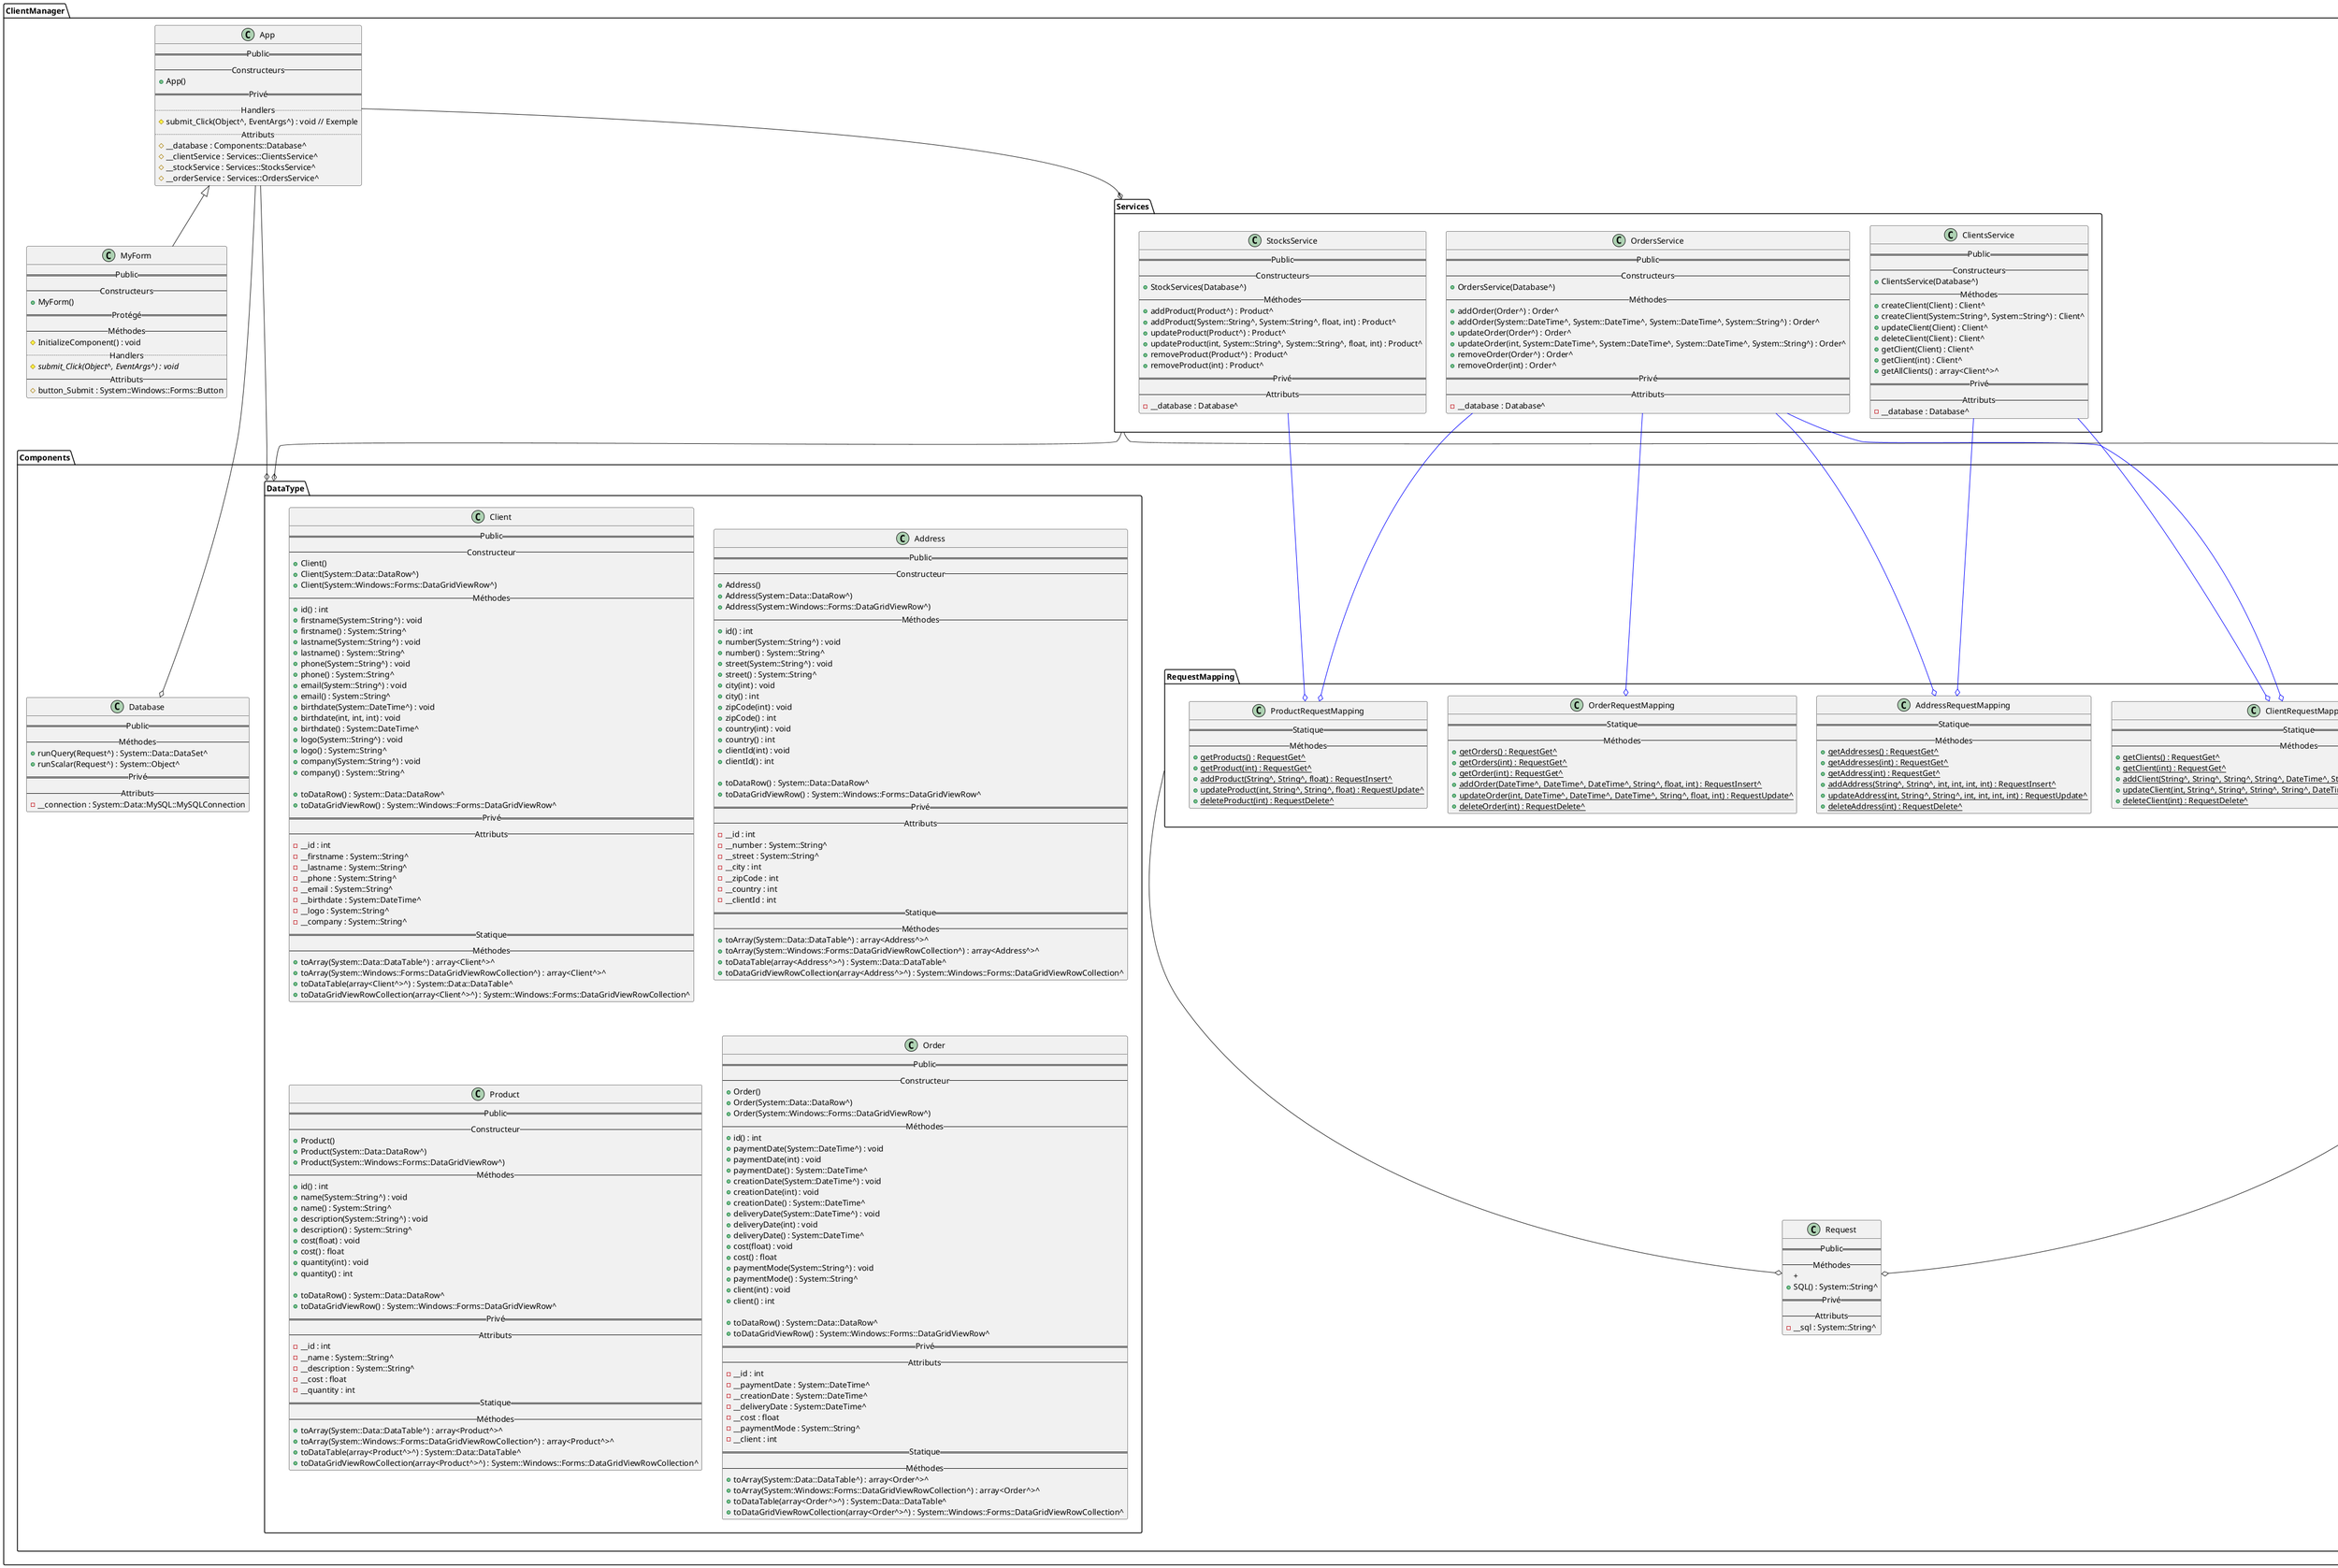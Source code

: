 @startuml Diagramme de classe

set namespaceSeparator ::
' skinparam Linetype ortho

namespace ClientManager {

    class App {
        == Public ==
        -- Constructeurs --
        + App()
        == Privé ==
        .. Handlers ..
        # submit_Click(Object^, EventArgs^) : void // Exemple
        .. Attributs ..
        # __database : Components::Database^
        # __clientService : Services::ClientsService^
        # __stockService : Services::StocksService^
        # __orderService : Services::OrdersService^
    }
    class MyForm {
        == Public ==
        -- Constructeurs --
        + MyForm()
        == Protégé ==
        -- Méthodes --
        # InitializeComponent() : void
        .. Handlers ..
        # {abstract} submit_Click(Object^, EventArgs^) : void
        -- Attributs --
        # button_Submit : System::Windows::Forms::Button
    }

    namespace Components {

        namespace DataType {

            class Client {
                == Public ==
                -- Constructeur --
                + Client()
                + Client(System::Data::DataRow^)
                + Client(System::Windows::Forms::DataGridViewRow^)
                -- Méthodes --
                + id() : int
                + firstname(System::String^) : void
                + firstname() : System::String^
                + lastname(System::String^) : void
                + lastname() : System::String^
                + phone(System::String^) : void
                + phone() : System::String^
                + email(System::String^) : void
                + email() : System::String^
                + birthdate(System::DateTime^) : void
                + birthdate(int, int, int) : void
                + birthdate() : System::DateTime^
                + logo(System::String^) : void
                + logo() : System::String^
                + company(System::String^) : void
                + company() : System::String^

                + toDataRow() : System::Data::DataRow^
                + toDataGridViewRow() : System::Windows::Forms::DataGridViewRow^
                == Privé ==
                -- Attributs --
                - __id : int
                - __firstname : System::String^
                - __lastname : System::String^
                - __phone : System::String^
                - __email : System::String^
                - __birthdate : System::DateTime^
                - __logo : System::String^
                - __company : System::String^
                == Statique ==
                -- Méthodes --
                + toArray(System::Data::DataTable^) : array<Client^>^
                + toArray(System::Windows::Forms::DataGridViewRowCollection^) : array<Client^>^
                + toDataTable(array<Client^>^) : System::Data::DataTable^
                + toDataGridViewRowCollection(array<Client^>^) : System::Windows::Forms::DataGridViewRowCollection^
            }
            class Address {
                == Public ==
                -- Constructeur --
                + Address()
                + Address(System::Data::DataRow^)
                + Address(System::Windows::Forms::DataGridViewRow^)
                -- Méthodes --
                + id() : int
                + number(System::String^) : void
                + number() : System::String^
                + street(System::String^) : void
                + street() : System::String^
                + city(int) : void
                + city() : int
                + zipCode(int) : void
                + zipCode() : int
                + country(int) : void
                + country() : int
                + clientId(int) : void
                + clientId() : int

                + toDataRow() : System::Data::DataRow^
                + toDataGridViewRow() : System::Windows::Forms::DataGridViewRow^
                == Privé ==
                -- Attributs --
                - __id : int
                - __number : System::String^
                - __street : System::String^
                - __city : int
                - __zipCode : int
                - __country : int
                - __clientId : int
                == Statique ==
                -- Méthodes --
                + toArray(System::Data::DataTable^) : array<Address^>^
                + toArray(System::Windows::Forms::DataGridViewRowCollection^) : array<Address^>^
                + toDataTable(array<Address^>^) : System::Data::DataTable^
                + toDataGridViewRowCollection(array<Address^>^) : System::Windows::Forms::DataGridViewRowCollection^
            }
            class Product {
                == Public ==
                -- Constructeur --
                + Product()
                + Product(System::Data::DataRow^)
                + Product(System::Windows::Forms::DataGridViewRow^)
                -- Méthodes --
                + id() : int
                + name(System::String^) : void
                + name() : System::String^
                + description(System::String^) : void
                + description() : System::String^
                + cost(float) : void
                + cost() : float
                + quantity(int) : void
                + quantity() : int

                + toDataRow() : System::Data::DataRow^
                + toDataGridViewRow() : System::Windows::Forms::DataGridViewRow^
                == Privé ==
                -- Attributs --
                - __id : int
                - __name : System::String^
                - __description : System::String^
                - __cost : float
                - __quantity : int
                == Statique ==
                -- Méthodes --
                + toArray(System::Data::DataTable^) : array<Product^>^
                + toArray(System::Windows::Forms::DataGridViewRowCollection^) : array<Product^>^
                + toDataTable(array<Product^>^) : System::Data::DataTable^
                + toDataGridViewRowCollection(array<Product^>^) : System::Windows::Forms::DataGridViewRowCollection^
            }
            ' class Stock {
            '     == Public ==
            '     -- Constructeur --
            '     + Stock()
            '     + Stock(System::Data::DataRow^)
            '     + Stock(System::Windows::Forms::DataGridViewRow^)
            '     -- Méthodes --
            '     + id() : int
            '     + ProductId(int) : void
            '     + ProductId() : int
            '     + quantity(int) : void
            '     + quantity() : int

            '     + toDataRow() : System::Data::DataRow^
            '     + toDataGridViewRow() : System::Windows::Forms::DataGridViewRow^
            '     == Privé ==
            '     -- Attributs --
            '     - __id : int
            '     - __ProductId : int
            '     - __quantity : int
            '     == Statique ==
            '     -- Méthodes --
            '     + toArray(System::Data::DataTable^) : array<Stock^>^
            '     + toArray(System::Windows::Forms::DataGridViewRowCollection^) : array<Stock^>^
            '     + toDataTable(array<Stock^>^) : System::Data::DataTable^
            '     + toDataGridViewRowCollection(array<Stock^>^) : System::Windows::Forms::DataGridViewRowCollection^
            ' }
            class Order {
                == Public ==
                -- Constructeur --
                + Order()
                + Order(System::Data::DataRow^)
                + Order(System::Windows::Forms::DataGridViewRow^)
                -- Méthodes --
                + id() : int
                + paymentDate(System::DateTime^) : void
                + paymentDate(int) : void
                + paymentDate() : System::DateTime^
                + creationDate(System::DateTime^) : void
                + creationDate(int) : void
                + creationDate() : System::DateTime^
                + deliveryDate(System::DateTime^) : void
                + deliveryDate(int) : void
                + deliveryDate() : System::DateTime^
                + cost(float) : void
                + cost() : float
                + paymentMode(System::String^) : void
                + paymentMode() : System::String^
                + client(int) : void
                + client() : int

                + toDataRow() : System::Data::DataRow^
                + toDataGridViewRow() : System::Windows::Forms::DataGridViewRow^
                == Privé ==
                -- Attributs --
                - __id : int
                - __paymentDate : System::DateTime^
                - __creationDate : System::DateTime^
                - __deliveryDate : System::DateTime^
                - __cost : float
                - __paymentMode : System::String^
                - __client : int
                == Statique ==
                -- Méthodes --
                + toArray(System::Data::DataTable^) : array<Order^>^
                + toArray(System::Windows::Forms::DataGridViewRowCollection^) : array<Order^>^
                + toDataTable(array<Order^>^) : System::Data::DataTable^
                + toDataGridViewRowCollection(array<Order^>^) : System::Windows::Forms::DataGridViewRowCollection^
            }

        }

        class Database {
            == Public ==
            -- Méthodes --
            + runQuery(Request^) : System::Data::DataSet^
            + runScalar(Request^) : System::Object^
            == Privé ==
            -- Attributs --
            - __connection : System::Data::MySQL::MySQLConnection
        }

        namespace RequestMapping {

            class ClientRequestMapping {
                == Statique ==
                -- Méthodes --
                + {static} getClients() : RequestGet^
                + {static} getClient(int) : RequestGet^
                + {static} addClient(String^, String^, String^, String^, DateTime^, String^, String^) : RequestInsert^
                + {static} updateClient(int, String^, String^, String^, String^, DateTime, String^, String^) : RequestUpdate^
                + {static} deleteClient(int) : RequestDelete^
            }
            class AddressRequestMapping {
                == Statique ==
                -- Méthodes --
                + {static} getAddresses() : RequestGet^
                + {static} getAddresses(int) : RequestGet^
                + {static} getAddress(int) : RequestGet^
                + {static} addAddress(String^, String^, int, int, int, int) : RequestInsert^
                + {static} updateAddress(int, String^, String^, int, int, int, int) : RequestUpdate^
                + {static} deleteAddress(int) : RequestDelete^
            }
            class ProductRequestMapping {
                == Statique ==
                -- Méthodes --
                + {static} getProducts() : RequestGet^
                + {static} getProduct(int) : RequestGet^
                + {static} addProduct(String^, String^, float) : RequestInsert^
                + {static} updateProduct(int, String^, String^, float) : RequestUpdate^
                + {static} deleteProduct(int) : RequestDelete^
            }
            ' class StockRequestMapping {
            '     == Statique ==
            '     -- Méthodes --
            '     + {static} getStocks() : RequestGet^
            '     + {static} getStock(int) : RequestGet^
            '     + {static} addStock(int, int) : RequestInsert^
            '     + {static} updateStock(int, int, int) : RequestUpdate^
            '     + {static} deleteStock(int) : RequestDelete^
            ' }
            class OrderRequestMapping {
                == Statique ==
                -- Méthodes --
                + {static} getOrders() : RequestGet^
                + {static} getOrders(int) : RequestGet^
                + {static} getOrder(int) : RequestGet^
                + {static} addOrder(DateTime^, DateTime^, DateTime^, String^, float, int) : RequestInsert^
                + {static} updateOrder(int, DateTime^, DateTime^, DateTime^, String^, float, int) : RequestUpdate^
                + {static} deleteOrder(int) : RequestDelete^
            }
        }

        class Request {
            == Public ==
            -- Méthodes --
            + 
            + SQL() : System::String^
            == Privé ==
            -- Attributs --
            - __sql : System::String^
        }

        ' namespace Request {

        '     class Request {
        '         == Public ==
        '         -- Méthodes --
        '         + {abstract} toString() : System::String^
        '     }
        '     class RequestGet<extends Request> {
        '         == Public ==
        '         -- Méthodes --
        '         + select(System::String^) : RequestGet^
        '         + where(System::String^) : RequestGet^
        '         + orderBy(System::String^) : RequestGet^
        '         + limit(int) : RequestGet^

        '         + toString() : System::String^
        '         == Privé ==
        '         -- Attributs --
        '         - __selects : array<array<System::String^>^>^
        '         - __conditions : array<System::String^>^
        '         - __order : System::String^
        '         - __limit : int
        '     }
        '     class RequestDelete<extends Request> {
        '         == Public ==
        '         -- Méthodes --
        '         + from(System::String^) : RequestDelete^
        '         + where(System::String^) : RequestDelete^
        '         + limit(int) : RequestDelete^

        '         + toString() : System::String^
        '         == Privé ==
        '         -- Attributs --
        '         - __table : System::String^
        '         - __conditions : array<System::String^>^
        '         - __limit : int
        '     }
        '     class RequestInsert<extends Request> {
        '         == Public ==
        '         -- Méthodes --
        '         + into(System::String^) : RequestInsert^
        '         + value(System::String^, System::String^) : RequestInsert^

        '         + toString() : System::String^
        '         == Privé ==
        '         -- Attributs --
        '         - __column : System::String^
        '         - __values : System::String^
        '     }
        '     class RequestUpdate<extends Request> {
        '         == Public ==
        '         -- Méthodes --
        '         + into(System::String^) : RequestUpdate
        '         + set(System::String^, System::String^) : RequestUpdate
        '         + where(System::String^) : RequestUpdate
        '         + limit(int) : RequestUpdate

        '         + toString() : System::String^
        '         == Privé ==
        '         -- Attributs --
        '         - __table : System::String^
        '         - __sets : array<System::String^>^
        '         - __conditions : array<System::String^>^
        '         - __limit : int
        '     }

        '     RequestGet <|-- Request
        '     RequestDelete <|-- Request
        '     RequestInsert <|-- Request
        '     RequestUpdate <|-- Request

        ' }

    }

    namespace Services {

        class ClientsService {
            == Public ==
            -- Constructeurs --
            + ClientsService(Database^)
            -- Méthodes --
            + createClient(Client) : Client^
            + createClient(System::String^, System::String^) : Client^
            + updateClient(Client) : Client^
            + deleteClient(Client) : Client^
            + getClient(Client) : Client^
            + getClient(int) : Client^
            + getAllClients() : array<Client^>^
            == Privé ==
            -- Attributs --
            - __database : Database^
        }
        class StocksService {
            == Public ==
            -- Constructeurs --
            + StockServices(Database^)
            -- Méthodes --
            + addProduct(Product^) : Product^
            + addProduct(System::String^, System::String^, float, int) : Product^
            + updateProduct(Product^) : Product^
            + updateProduct(int, System::String^, System::String^, float, int) : Product^
            + removeProduct(Product^) : Product^
            + removeProduct(int) : Product^
            == Privé ==
            -- Attributs --
            - __database : Database^
        }
        class OrdersService {
            == Public ==
            -- Constructeurs --
            + OrdersService(Database^)
            -- Méthodes --
            + addOrder(Order^) : Order^
            + addOrder(System::DateTime^, System::DateTime^, System::DateTime^, System::String^) : Order^
            + updateOrder(Order^) : Order^
            + updateOrder(int, System::DateTime^, System::DateTime^, System::DateTime^, System::String^) : Order^
            + removeOrder(Order^) : Order^
            + removeOrder(int) : Order^
            == Privé ==
            -- Attributs --
            - __database : Database^
        }

    }

    App <|-- MyForm

    App --o ClientManager::Services

    App --o ClientManager::Components::Database

    ' ========================================
    '                DataType
    ' ========================================

    App --o ClientManager::Components::DataType

    ClientManager::Services --o ClientManager::Components::DataType

    ' ClientManager::Services::ClientsService -[#Red]-o ClientManager::Components::DataType::Client
    ' ClientManager::Services::ClientsService -[#Red]-o ClientManager::Components::DataType::Address

    ' ClientManager::Services::StocksService -[#Red]-o ClientManager::Components::DataType::Product
    ' ClientManager::Services::StocksService -[#Red]-o ClientManager::Components::DataType::Stock

    ' ClientManager::Services::OrdersService -[#Red]-o ClientManager::Components::DataType::Client
    ' ClientManager::Services::OrdersService -[#Red]-o ClientManager::Components::DataType::Address
    ' ClientManager::Services::OrdersService -[#Red]-o ClientManager::Components::DataType::Product
    ' ClientManager::Services::OrdersService -[#Red]-o ClientManager::Components::DataType::Order
    ' ClientManager::Services::OrdersService -[#Red]-o ClientManager::Components::DataType::Stock

    ' ========================================
    '              RequestMapping
    ' ========================================

    ClientManager::Services::ClientsService -[#blue]-o ClientManager::Components::RequestMapping::ClientRequestMapping
    ClientManager::Services::ClientsService -[#blue]-o ClientManager::Components::RequestMapping::AddressRequestMapping

    ClientManager::Services::StocksService -[#blue]-o ClientManager::Components::RequestMapping::ProductRequestMapping
    ' ClientManager::Services::StocksService -[#blue]-o ClientManager::Components::RequestMapping::StockRequestMapping

    ClientManager::Services::OrdersService -[#blue]-o ClientManager::Components::RequestMapping::ClientRequestMapping
    ClientManager::Services::OrdersService -[#blue]-o ClientManager::Components::RequestMapping::AddressRequestMapping
    ClientManager::Services::OrdersService -[#blue]-o ClientManager::Components::RequestMapping::ProductRequestMapping
    ClientManager::Services::OrdersService -[#blue]-o ClientManager::Components::RequestMapping::OrderRequestMapping
    ' ClientManager::Services::OrdersService -[#blue]-o ClientManager::Components::RequestMapping::StockRequestMapping

    ' ========================================
    '                 Request
    ' ========================================

    ClientManager::Services --o ClientManager::Components::Request

    ClientManager::Components::RequestMapping --o ClientManager::Components::Request
}

@enduml